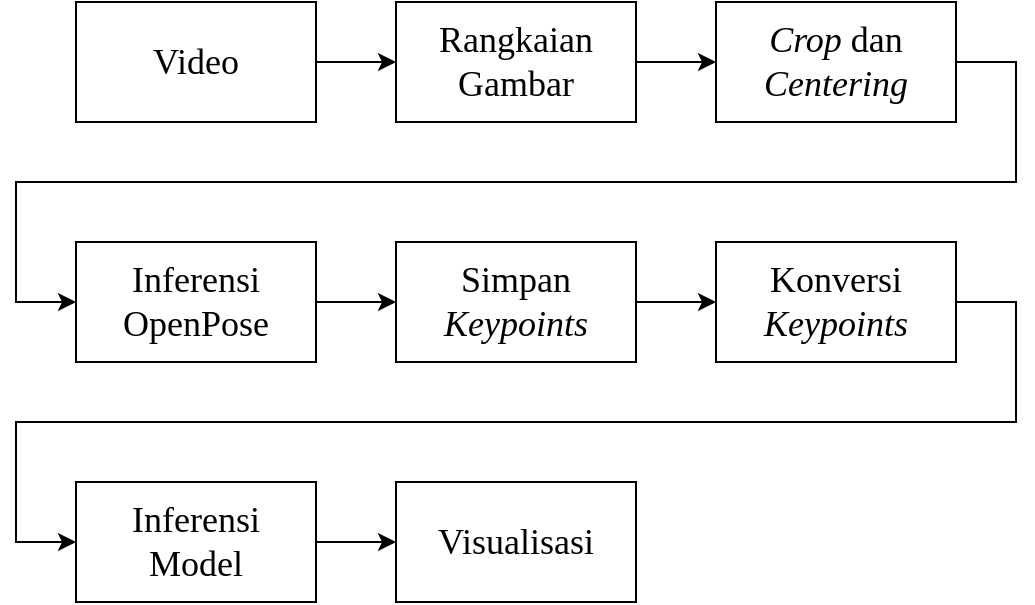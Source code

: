 <mxfile version="13.1.2" type="device"><diagram id="owPR69dK64cNSG0JdZI9" name="Page-1"><mxGraphModel dx="2272" dy="791" grid="1" gridSize="10" guides="1" tooltips="1" connect="1" arrows="1" fold="1" page="1" pageScale="1" pageWidth="850" pageHeight="1100" math="0" shadow="0"><root><mxCell id="0"/><mxCell id="1" parent="0"/><mxCell id="nqfZU-9WXp3-52a_kBqE-7" style="edgeStyle=orthogonalEdgeStyle;rounded=0;orthogonalLoop=1;jettySize=auto;html=1;fontFamily=Times New Roman;fontSize=18;" edge="1" parent="1" source="nqfZU-9WXp3-52a_kBqE-1" target="nqfZU-9WXp3-52a_kBqE-2"><mxGeometry relative="1" as="geometry"/></mxCell><mxCell id="nqfZU-9WXp3-52a_kBqE-1" value="Video" style="rounded=0;whiteSpace=wrap;html=1;fontFamily=Times New Roman;fontSize=18;" vertex="1" parent="1"><mxGeometry y="10" width="120" height="60" as="geometry"/></mxCell><mxCell id="nqfZU-9WXp3-52a_kBqE-8" style="edgeStyle=orthogonalEdgeStyle;rounded=0;orthogonalLoop=1;jettySize=auto;html=1;fontFamily=Times New Roman;fontSize=18;" edge="1" parent="1" source="nqfZU-9WXp3-52a_kBqE-2" target="nqfZU-9WXp3-52a_kBqE-4"><mxGeometry relative="1" as="geometry"/></mxCell><mxCell id="nqfZU-9WXp3-52a_kBqE-2" value="Rangkaian Gambar" style="rounded=0;whiteSpace=wrap;html=1;fontFamily=Times New Roman;fontSize=18;" vertex="1" parent="1"><mxGeometry x="160" y="10" width="120" height="60" as="geometry"/></mxCell><mxCell id="nqfZU-9WXp3-52a_kBqE-13" style="edgeStyle=orthogonalEdgeStyle;rounded=0;orthogonalLoop=1;jettySize=auto;html=1;entryX=0;entryY=0.5;entryDx=0;entryDy=0;fontFamily=Times New Roman;fontSize=18;" edge="1" parent="1" source="nqfZU-9WXp3-52a_kBqE-4" target="nqfZU-9WXp3-52a_kBqE-6"><mxGeometry relative="1" as="geometry"><Array as="points"><mxPoint x="470" y="40"/><mxPoint x="470" y="100"/><mxPoint x="-30" y="100"/><mxPoint x="-30" y="160"/></Array></mxGeometry></mxCell><mxCell id="nqfZU-9WXp3-52a_kBqE-4" value="&lt;i&gt;Crop&lt;/i&gt; dan &lt;i&gt;Centering&lt;/i&gt;" style="rounded=0;whiteSpace=wrap;html=1;fontFamily=Times New Roman;fontSize=18;" vertex="1" parent="1"><mxGeometry x="320" y="10" width="120" height="60" as="geometry"/></mxCell><mxCell id="nqfZU-9WXp3-52a_kBqE-19" style="edgeStyle=orthogonalEdgeStyle;rounded=0;orthogonalLoop=1;jettySize=auto;html=1;entryX=0;entryY=0.5;entryDx=0;entryDy=0;fontFamily=Times New Roman;fontSize=18;" edge="1" parent="1" source="nqfZU-9WXp3-52a_kBqE-5" target="nqfZU-9WXp3-52a_kBqE-17"><mxGeometry relative="1" as="geometry"><Array as="points"><mxPoint x="470" y="160"/><mxPoint x="470" y="220"/><mxPoint x="-30" y="220"/><mxPoint x="-30" y="280"/></Array></mxGeometry></mxCell><mxCell id="nqfZU-9WXp3-52a_kBqE-5" value="Konversi &lt;i&gt;Keypoints&lt;/i&gt;" style="rounded=0;whiteSpace=wrap;html=1;fontFamily=Times New Roman;fontSize=18;" vertex="1" parent="1"><mxGeometry x="320" y="130" width="120" height="60" as="geometry"/></mxCell><mxCell id="nqfZU-9WXp3-52a_kBqE-14" style="edgeStyle=orthogonalEdgeStyle;rounded=0;orthogonalLoop=1;jettySize=auto;html=1;fontFamily=Times New Roman;fontSize=18;" edge="1" parent="1" source="nqfZU-9WXp3-52a_kBqE-6" target="nqfZU-9WXp3-52a_kBqE-12"><mxGeometry relative="1" as="geometry"/></mxCell><mxCell id="nqfZU-9WXp3-52a_kBqE-6" value="Inferensi OpenPose" style="rounded=0;whiteSpace=wrap;html=1;fontFamily=Times New Roman;fontSize=18;" vertex="1" parent="1"><mxGeometry y="130" width="120" height="60" as="geometry"/></mxCell><mxCell id="nqfZU-9WXp3-52a_kBqE-15" style="edgeStyle=orthogonalEdgeStyle;rounded=0;orthogonalLoop=1;jettySize=auto;html=1;entryX=0;entryY=0.5;entryDx=0;entryDy=0;fontFamily=Times New Roman;fontSize=18;" edge="1" parent="1" source="nqfZU-9WXp3-52a_kBqE-12" target="nqfZU-9WXp3-52a_kBqE-5"><mxGeometry relative="1" as="geometry"/></mxCell><mxCell id="nqfZU-9WXp3-52a_kBqE-12" value="Simpan &lt;i&gt;Keypoints&lt;/i&gt;" style="rounded=0;whiteSpace=wrap;html=1;fontFamily=Times New Roman;fontSize=18;" vertex="1" parent="1"><mxGeometry x="160" y="130" width="120" height="60" as="geometry"/></mxCell><mxCell id="nqfZU-9WXp3-52a_kBqE-20" style="edgeStyle=orthogonalEdgeStyle;rounded=0;orthogonalLoop=1;jettySize=auto;html=1;entryX=0;entryY=0.5;entryDx=0;entryDy=0;fontFamily=Times New Roman;fontSize=18;" edge="1" parent="1" source="nqfZU-9WXp3-52a_kBqE-17" target="nqfZU-9WXp3-52a_kBqE-18"><mxGeometry relative="1" as="geometry"/></mxCell><mxCell id="nqfZU-9WXp3-52a_kBqE-17" value="&lt;div&gt;Inferensi&lt;/div&gt;&lt;div&gt;Model&lt;/div&gt;" style="rounded=0;whiteSpace=wrap;html=1;fontFamily=Times New Roman;fontSize=18;" vertex="1" parent="1"><mxGeometry y="250" width="120" height="60" as="geometry"/></mxCell><mxCell id="nqfZU-9WXp3-52a_kBqE-18" value="Visualisasi" style="rounded=0;whiteSpace=wrap;html=1;fontFamily=Times New Roman;fontSize=18;" vertex="1" parent="1"><mxGeometry x="160" y="250" width="120" height="60" as="geometry"/></mxCell></root></mxGraphModel></diagram></mxfile>
